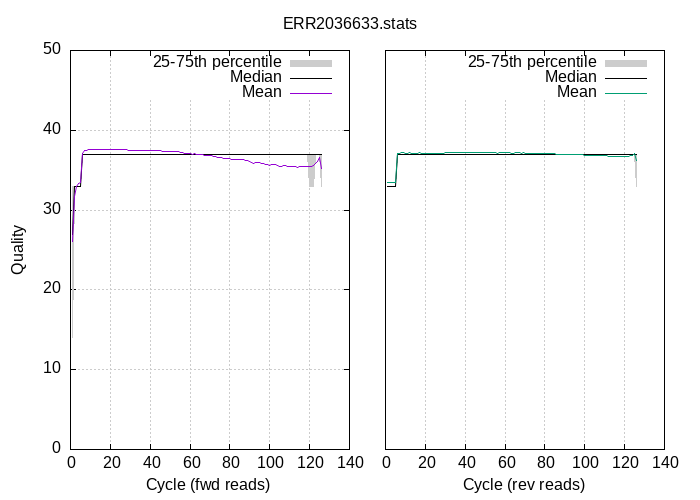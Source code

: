 
            set terminal png size 700,500 truecolor
            set output "ERR2036633-quals2.png"
            set grid xtics ytics y2tics back lc rgb "#cccccc"
            set multiplot
             set rmargin 0; set lmargin 0; set tmargin 0; set bmargin 0; set origin 0.1,0.1; set size 0.4,0.8
            set yrange [0:50]
            set ylabel "Quality"
            set xlabel "Cycle (fwd reads)"
            plot '-' using 1:2:3 with filledcurve lt 1 lc rgb "#cccccc" t '25-75th percentile' , '-' using 1:2 with lines lc rgb "#000000" t 'Median', '-' using 1:2 with lines lt 1 t 'Mean'
        1	14	33
2	33	33
3	33	33
4	33	33
5	33	33
6	37	37
7	37	37
8	37	37
9	37	37
10	37	37
11	37	37
12	37	37
13	37	37
14	37	37
15	37	37
16	37	37
17	37	37
18	37	37
19	37	37
20	37	37
21	37	37
22	37	37
23	37	37
24	37	37
25	37	37
26	37	37
27	37	37
28	37	37
29	37	37
30	37	37
31	37	37
32	37	37
33	37	37
34	37	37
35	37	37
36	37	37
37	37	37
38	37	37
39	37	37
40	37	37
41	37	37
42	37	37
43	37	37
44	37	37
45	37	37
46	37	37
47	37	37
48	37	37
49	37	37
50	37	37
51	37	37
52	37	37
53	37	37
54	37	37
55	37	37
56	37	37
57	37	37
58	37	37
59	37	37
60	37	37
61	37	37
62	37	37
63	37	37
64	37	37
65	37	37
66	37	37
67	37	37
68	37	37
69	37	37
70	37	37
71	37	37
72	37	37
73	37	37
74	37	37
75	37	37
76	37	37
77	37	37
78	37	37
79	37	37
80	37	37
81	37	37
82	37	37
83	37	37
84	37	37
85	37	37
86	37	37
87	37	37
88	37	37
89	37	37
90	37	37
91	37	37
92	37	37
93	37	37
94	37	37
95	37	37
96	37	37
97	37	37
98	37	37
99	37	37
100	37	37
101	37	37
102	37	37
103	37	37
104	37	37
105	37	37
106	37	37
107	37	37
108	37	37
109	37	37
110	37	37
111	37	37
112	37	37
113	37	37
114	37	37
115	37	37
116	37	37
117	37	37
118	37	37
119	37	37
120	33	37
121	33	37
122	33	37
123	37	37
124	37	37
125	37	37
126	33	37
end
1	27
2	33
3	33
4	33
5	33
6	37
7	37
8	37
9	37
10	37
11	37
12	37
13	37
14	37
15	37
16	37
17	37
18	37
19	37
20	37
21	37
22	37
23	37
24	37
25	37
26	37
27	37
28	37
29	37
30	37
31	37
32	37
33	37
34	37
35	37
36	37
37	37
38	37
39	37
40	37
41	37
42	37
43	37
44	37
45	37
46	37
47	37
48	37
49	37
50	37
51	37
52	37
53	37
54	37
55	37
56	37
57	37
58	37
59	37
60	37
61	37
62	37
63	37
64	37
65	37
66	37
67	37
68	37
69	37
70	37
71	37
72	37
73	37
74	37
75	37
76	37
77	37
78	37
79	37
80	37
81	37
82	37
83	37
84	37
85	37
86	37
87	37
88	37
89	37
90	37
91	37
92	37
93	37
94	37
95	37
96	37
97	37
98	37
99	37
100	37
101	37
102	37
103	37
104	37
105	37
106	37
107	37
108	37
109	37
110	37
111	37
112	37
113	37
114	37
115	37
116	37
117	37
118	37
119	37
120	37
121	37
122	37
123	37
124	37
125	37
126	37
end
1	26.08
2	31.74
3	32.93
4	33.35
5	33.46
6	37.04
7	37.46
8	37.53
9	37.59
10	37.57
11	37.60
12	37.59
13	37.59
14	37.61
15	37.59
16	37.57
17	37.57
18	37.58
19	37.58
20	37.58
21	37.58
22	37.57
23	37.56
24	37.57
25	37.57
26	37.55
27	37.54
28	37.54
29	37.53
30	37.53
31	37.52
32	37.51
33	37.51
34	37.49
35	37.47
36	37.49
37	37.49
38	37.46
39	37.42
40	37.44
41	37.45
42	37.43
43	37.42
44	37.41
45	37.41
46	37.39
47	37.38
48	37.38
49	37.37
50	37.36
51	37.33
52	37.32
53	37.31
54	37.29
55	37.23
56	37.19
57	37.07
58	37.13
59	37.12
60	37.08
61	37.03
62	37.04
63	37.03
64	36.97
65	36.96
66	36.91
67	36.85
68	36.84
69	36.87
70	36.87
71	36.81
72	36.74
73	36.70
74	36.62
75	36.58
76	36.57
77	36.51
78	36.43
79	36.49
80	36.47
81	36.37
82	36.40
83	36.36
84	36.32
85	36.34
86	36.32
87	36.29
88	36.18
89	36.18
90	36.06
91	35.96
92	35.89
93	35.99
94	35.99
95	35.91
96	35.85
97	35.82
98	35.73
99	35.72
100	35.65
101	35.67
102	35.68
103	35.66
104	35.55
105	35.49
106	35.47
107	35.65
108	35.53
109	35.52
110	35.41
111	35.45
112	35.47
113	35.41
114	35.37
115	35.42
116	35.42
117	35.51
118	35.51
119	35.47
120	35.48
121	35.51
122	35.58
123	35.82
124	36.09
125	36.61
126	35.18
end

                set origin 0.55,0.1
                set size 0.4,0.8
                unset ytics
                set y2tics mirror
                set yrange [0:50]
                unset ylabel
                set xlabel "Cycle (rev reads)"
                set label "ERR2036633.stats" at screen 0.5,0.95 center noenhanced
                plot '-' using 1:2:3 with filledcurve lt 1 lc rgb "#cccccc" t '25-75th percentile' , '-' using 1:2 with lines lc rgb "#000000" t 'Median', '-' using 1:2 with lines lt 2 t 'Mean'
            1	33	33
2	33	33
3	33	33
4	33	33
5	33	33
6	37	37
7	37	37
8	37	37
9	37	37
10	37	37
11	37	37
12	37	37
13	37	37
14	37	37
15	37	37
16	37	37
17	37	37
18	37	37
19	37	37
20	37	37
21	37	37
22	37	37
23	37	37
24	37	37
25	37	37
26	37	37
27	37	37
28	37	37
29	37	37
30	37	37
31	37	37
32	37	37
33	37	37
34	37	37
35	37	37
36	37	37
37	37	37
38	37	37
39	37	37
40	37	37
41	37	37
42	37	37
43	37	37
44	37	37
45	37	37
46	37	37
47	37	37
48	37	37
49	37	37
50	37	37
51	37	37
52	37	37
53	37	37
54	37	37
55	37	37
56	37	37
57	37	37
58	37	37
59	37	37
60	37	37
61	37	37
62	37	37
63	37	37
64	37	37
65	37	37
66	37	37
67	37	37
68	37	37
69	37	37
70	37	37
71	37	37
72	37	37
73	37	37
74	37	37
75	37	37
76	37	37
77	37	37
78	37	37
79	37	37
80	37	37
81	37	37
82	37	37
83	37	37
84	37	37
85	37	37
86	37	37
87	37	37
88	37	37
89	37	37
90	37	37
91	37	37
92	37	37
93	37	37
94	37	37
95	37	37
96	37	37
97	37	37
98	37	37
99	37	37
100	37	37
101	37	37
102	37	37
103	37	37
104	37	37
105	37	37
106	37	37
107	37	37
108	37	37
109	37	37
110	37	37
111	37	37
112	37	37
113	37	37
114	37	37
115	37	37
116	37	37
117	37	37
118	37	37
119	37	37
120	37	37
121	37	37
122	37	37
123	37	37
124	37	37
125	37	37
126	33	37
end
1	33
2	33
3	33
4	33
5	33
6	37
7	37
8	37
9	37
10	37
11	37
12	37
13	37
14	37
15	37
16	37
17	37
18	37
19	37
20	37
21	37
22	37
23	37
24	37
25	37
26	37
27	37
28	37
29	37
30	37
31	37
32	37
33	37
34	37
35	37
36	37
37	37
38	37
39	37
40	37
41	37
42	37
43	37
44	37
45	37
46	37
47	37
48	37
49	37
50	37
51	37
52	37
53	37
54	37
55	37
56	37
57	37
58	37
59	37
60	37
61	37
62	37
63	37
64	37
65	37
66	37
67	37
68	37
69	37
70	37
71	37
72	37
73	37
74	37
75	37
76	37
77	37
78	37
79	37
80	37
81	37
82	37
83	37
84	37
85	37
86	37
87	37
88	37
89	37
90	37
91	37
92	37
93	37
94	37
95	37
96	37
97	37
98	37
99	37
100	37
101	37
102	37
103	37
104	37
105	37
106	37
107	37
108	37
109	37
110	37
111	37
112	37
113	37
114	37
115	37
116	37
117	37
118	37
119	37
120	37
121	37
122	37
123	37
124	37
125	37
126	37
end
1	33.43
2	33.47
3	33.47
4	33.42
5	33.49
6	37.11
7	37.14
8	37.16
9	37.16
10	37.11
11	37.13
12	37.17
13	37.07
14	37.11
15	37.11
16	37.11
17	37.18
18	37.11
19	37.11
20	37.09
21	37.11
22	37.14
23	37.15
24	37.13
25	37.14
26	37.14
27	37.15
28	37.14
29	37.12
30	37.21
31	37.18
32	37.22
33	37.23
34	37.19
35	37.18
36	37.22
37	37.24
38	37.25
39	37.25
40	37.24
41	37.24
42	37.24
43	37.17
44	37.21
45	37.21
46	37.23
47	37.23
48	37.23
49	37.23
50	37.22
51	37.22
52	37.21
53	37.22
54	37.19
55	37.21
56	37.11
57	37.19
58	37.21
59	37.19
60	37.19
61	37.18
62	37.18
63	37.12
64	37.15
65	37.16
66	37.16
67	37.17
68	37.15
69	37.16
70	37.15
71	37.15
72	37.12
73	37.12
74	37.13
75	37.13
76	37.11
77	37.11
78	37.09
79	37.09
80	37.10
81	37.09
82	37.09
83	37.06
84	37.06
85	37.04
86	36.98
87	36.97
88	36.96
89	36.99
90	36.97
91	37.01
92	37.01
93	37.00
94	37.00
95	36.98
96	36.97
97	36.93
98	36.94
99	36.94
100	36.89
101	36.86
102	36.86
103	36.86
104	36.86
105	36.85
106	36.84
107	36.82
108	36.81
109	36.80
110	36.82
111	36.78
112	36.75
113	36.70
114	36.75
115	36.68
116	36.67
117	36.67
118	36.69
119	36.72
120	36.74
121	36.76
122	36.70
123	36.78
124	36.89
125	37.08
126	36.18
end
